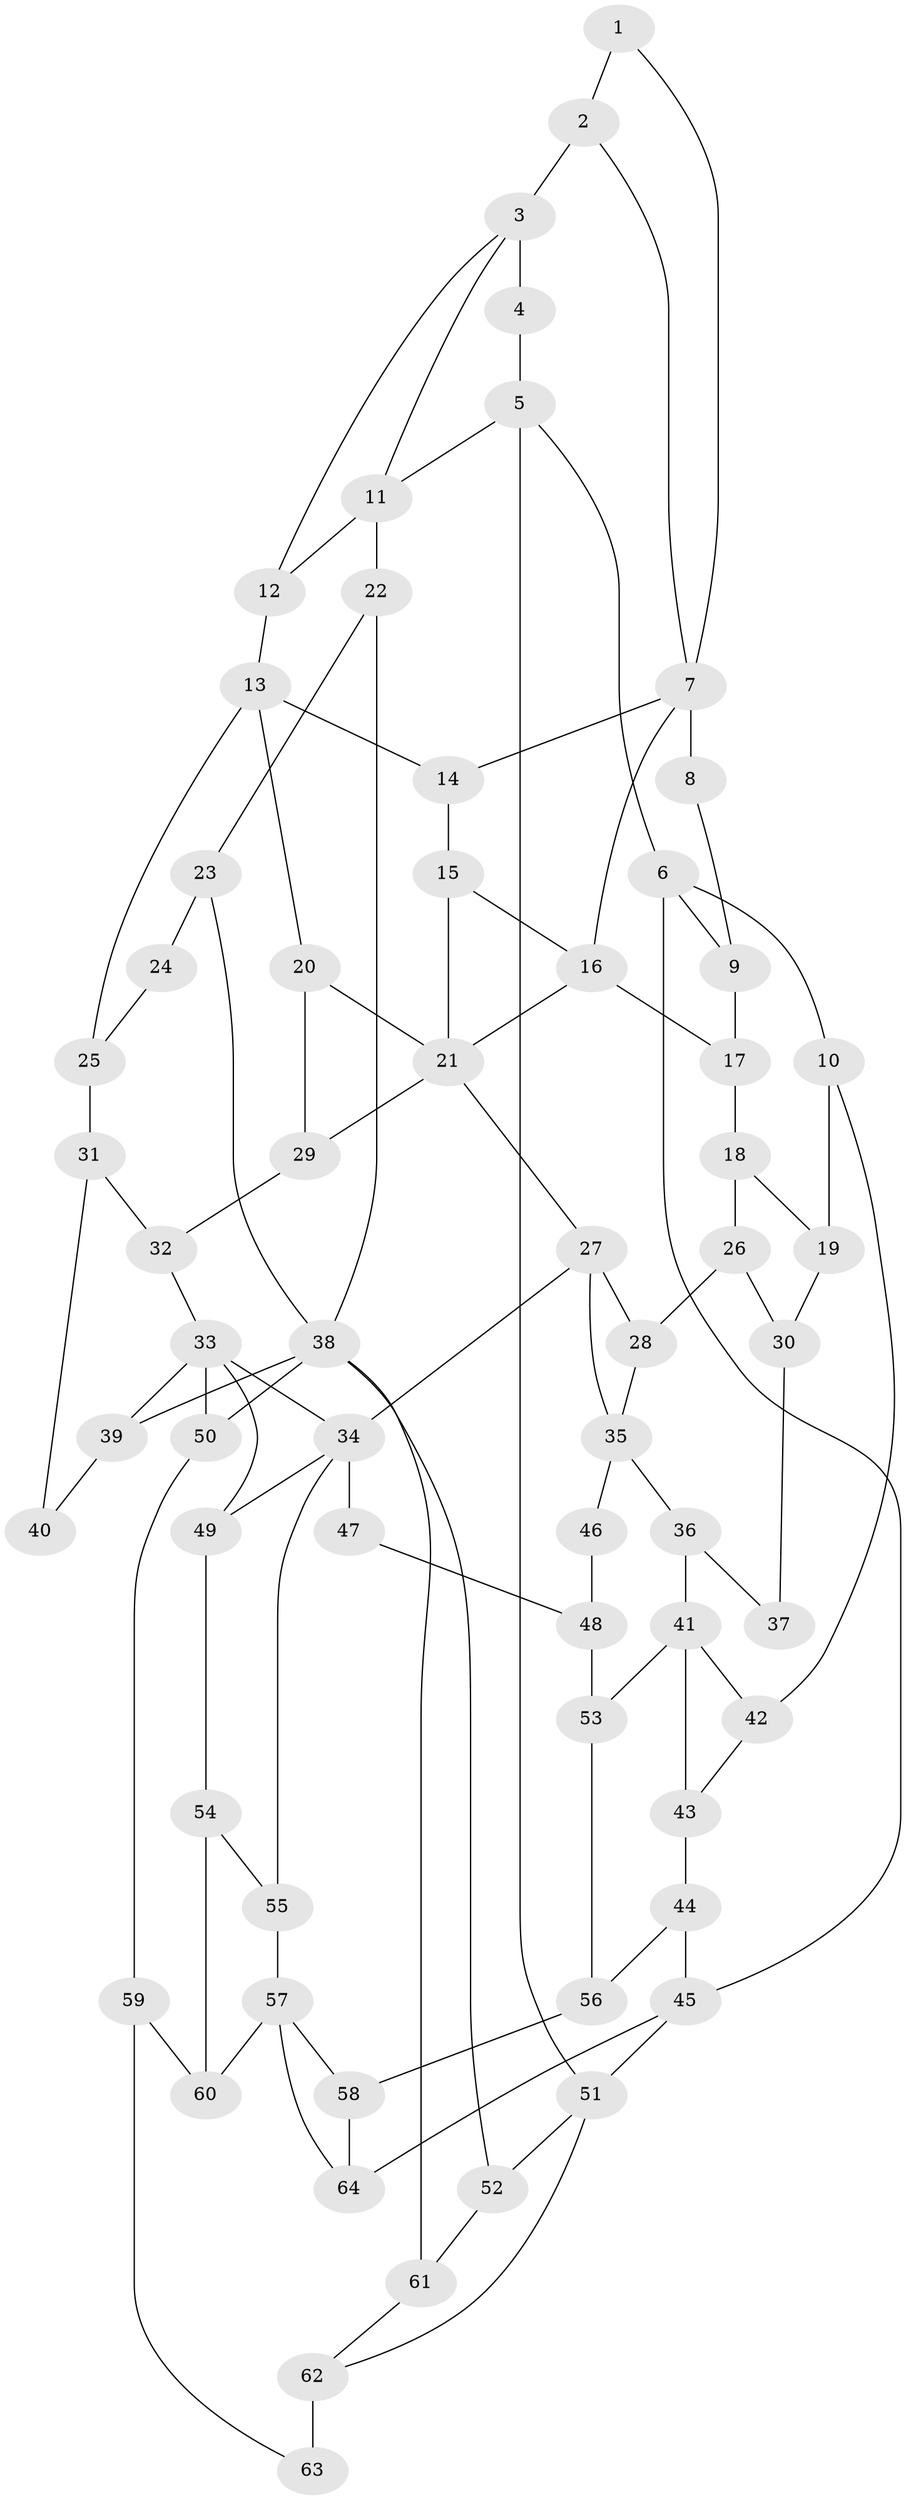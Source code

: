 // original degree distribution, {3: 0.0234375, 4: 0.2265625, 6: 0.2265625, 5: 0.5234375}
// Generated by graph-tools (version 1.1) at 2025/38/03/09/25 02:38:24]
// undirected, 64 vertices, 103 edges
graph export_dot {
graph [start="1"]
  node [color=gray90,style=filled];
  1;
  2;
  3;
  4;
  5;
  6;
  7;
  8;
  9;
  10;
  11;
  12;
  13;
  14;
  15;
  16;
  17;
  18;
  19;
  20;
  21;
  22;
  23;
  24;
  25;
  26;
  27;
  28;
  29;
  30;
  31;
  32;
  33;
  34;
  35;
  36;
  37;
  38;
  39;
  40;
  41;
  42;
  43;
  44;
  45;
  46;
  47;
  48;
  49;
  50;
  51;
  52;
  53;
  54;
  55;
  56;
  57;
  58;
  59;
  60;
  61;
  62;
  63;
  64;
  1 -- 2 [weight=1.0];
  1 -- 7 [weight=1.0];
  2 -- 3 [weight=2.0];
  2 -- 7 [weight=1.0];
  3 -- 4 [weight=2.0];
  3 -- 11 [weight=1.0];
  3 -- 12 [weight=1.0];
  4 -- 5 [weight=1.0];
  5 -- 6 [weight=1.0];
  5 -- 11 [weight=1.0];
  5 -- 51 [weight=1.0];
  6 -- 9 [weight=1.0];
  6 -- 10 [weight=2.0];
  6 -- 45 [weight=1.0];
  7 -- 8 [weight=2.0];
  7 -- 14 [weight=1.0];
  7 -- 16 [weight=1.0];
  8 -- 9 [weight=1.0];
  9 -- 17 [weight=1.0];
  10 -- 19 [weight=1.0];
  10 -- 42 [weight=1.0];
  11 -- 12 [weight=1.0];
  11 -- 22 [weight=2.0];
  12 -- 13 [weight=2.0];
  13 -- 14 [weight=1.0];
  13 -- 20 [weight=1.0];
  13 -- 25 [weight=2.0];
  14 -- 15 [weight=1.0];
  15 -- 16 [weight=1.0];
  15 -- 21 [weight=1.0];
  16 -- 17 [weight=1.0];
  16 -- 21 [weight=1.0];
  17 -- 18 [weight=1.0];
  18 -- 19 [weight=1.0];
  18 -- 26 [weight=1.0];
  19 -- 30 [weight=1.0];
  20 -- 21 [weight=1.0];
  20 -- 29 [weight=1.0];
  21 -- 27 [weight=2.0];
  21 -- 29 [weight=1.0];
  22 -- 23 [weight=1.0];
  22 -- 38 [weight=1.0];
  23 -- 24 [weight=1.0];
  23 -- 38 [weight=1.0];
  24 -- 25 [weight=2.0];
  25 -- 31 [weight=2.0];
  26 -- 28 [weight=1.0];
  26 -- 30 [weight=2.0];
  27 -- 28 [weight=1.0];
  27 -- 34 [weight=1.0];
  27 -- 35 [weight=1.0];
  28 -- 35 [weight=1.0];
  29 -- 32 [weight=1.0];
  30 -- 37 [weight=1.0];
  31 -- 32 [weight=1.0];
  31 -- 40 [weight=2.0];
  32 -- 33 [weight=1.0];
  33 -- 34 [weight=1.0];
  33 -- 39 [weight=1.0];
  33 -- 49 [weight=1.0];
  33 -- 50 [weight=2.0];
  34 -- 47 [weight=2.0];
  34 -- 49 [weight=1.0];
  34 -- 55 [weight=1.0];
  35 -- 36 [weight=2.0];
  35 -- 46 [weight=2.0];
  36 -- 37 [weight=2.0];
  36 -- 41 [weight=2.0];
  38 -- 39 [weight=1.0];
  38 -- 50 [weight=1.0];
  38 -- 52 [weight=1.0];
  38 -- 61 [weight=1.0];
  39 -- 40 [weight=1.0];
  41 -- 42 [weight=1.0];
  41 -- 43 [weight=1.0];
  41 -- 53 [weight=1.0];
  42 -- 43 [weight=1.0];
  43 -- 44 [weight=4.0];
  44 -- 45 [weight=1.0];
  44 -- 56 [weight=1.0];
  45 -- 51 [weight=1.0];
  45 -- 64 [weight=1.0];
  46 -- 48 [weight=1.0];
  47 -- 48 [weight=1.0];
  48 -- 53 [weight=1.0];
  49 -- 54 [weight=1.0];
  50 -- 59 [weight=1.0];
  51 -- 52 [weight=1.0];
  51 -- 62 [weight=1.0];
  52 -- 61 [weight=1.0];
  53 -- 56 [weight=1.0];
  54 -- 55 [weight=1.0];
  54 -- 60 [weight=1.0];
  55 -- 57 [weight=1.0];
  56 -- 58 [weight=1.0];
  57 -- 58 [weight=1.0];
  57 -- 60 [weight=3.0];
  57 -- 64 [weight=1.0];
  58 -- 64 [weight=1.0];
  59 -- 60 [weight=2.0];
  59 -- 63 [weight=2.0];
  61 -- 62 [weight=1.0];
  62 -- 63 [weight=4.0];
}
